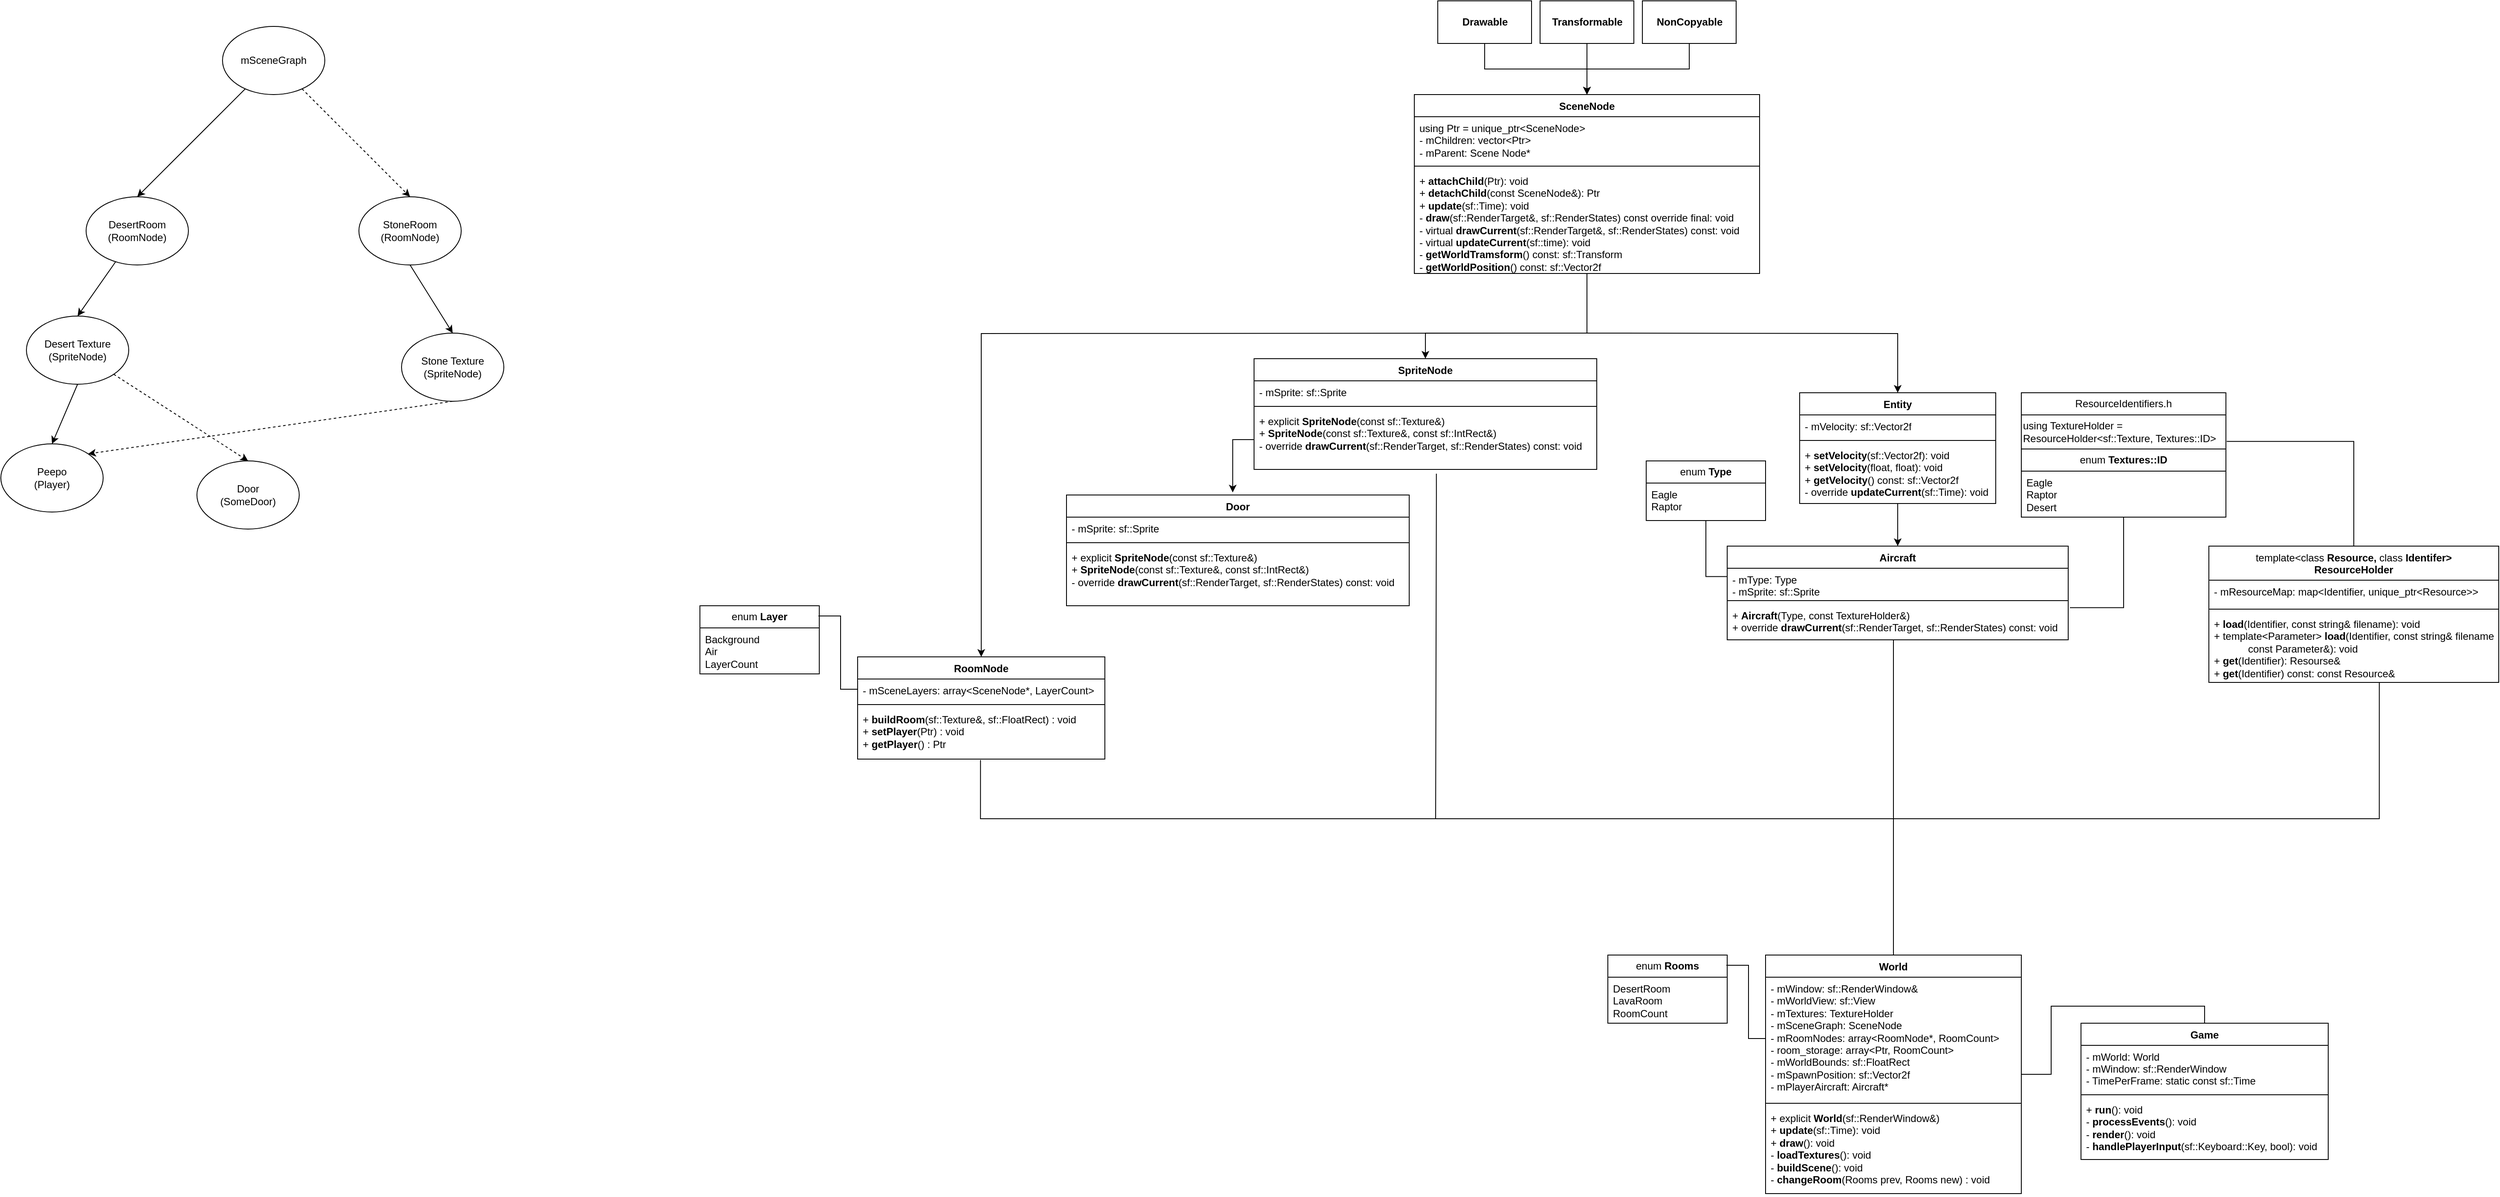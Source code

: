 <mxfile version="21.5.0" type="device">
  <diagram id="C5RBs43oDa-KdzZeNtuy" name="Page-1">
    <mxGraphModel dx="6893" dy="1978" grid="1" gridSize="10" guides="1" tooltips="1" connect="1" arrows="1" fold="1" page="1" pageScale="1" pageWidth="827" pageHeight="1169" math="0" shadow="0">
      <root>
        <mxCell id="WIyWlLk6GJQsqaUBKTNV-0" />
        <mxCell id="WIyWlLk6GJQsqaUBKTNV-1" parent="WIyWlLk6GJQsqaUBKTNV-0" />
        <mxCell id="WNt9tTBzEYhnYvB0Ojxt-0" value="Game" style="swimlane;fontStyle=1;align=center;verticalAlign=top;childLayout=stackLayout;horizontal=1;startSize=26;horizontalStack=0;resizeParent=1;resizeLast=0;collapsible=1;marginBottom=0;rounded=0;shadow=0;strokeWidth=1;" parent="WIyWlLk6GJQsqaUBKTNV-1" vertex="1">
          <mxGeometry x="-740" y="1210" width="290" height="160" as="geometry">
            <mxRectangle x="230" y="140" width="160" height="26" as="alternateBounds" />
          </mxGeometry>
        </mxCell>
        <mxCell id="WNt9tTBzEYhnYvB0Ojxt-1" value="- mWorld: World&#xa;- mWindow: sf::RenderWindow&#xa;- TimePerFrame: static const sf::Time" style="text;align=left;verticalAlign=top;spacingLeft=4;spacingRight=4;overflow=hidden;rotatable=0;points=[[0,0.5],[1,0.5]];portConstraint=eastwest;" parent="WNt9tTBzEYhnYvB0Ojxt-0" vertex="1">
          <mxGeometry y="26" width="290" height="54" as="geometry" />
        </mxCell>
        <mxCell id="WNt9tTBzEYhnYvB0Ojxt-2" value="" style="line;html=1;strokeWidth=1;align=left;verticalAlign=middle;spacingTop=-1;spacingLeft=3;spacingRight=3;rotatable=0;labelPosition=right;points=[];portConstraint=eastwest;" parent="WNt9tTBzEYhnYvB0Ojxt-0" vertex="1">
          <mxGeometry y="80" width="290" height="8" as="geometry" />
        </mxCell>
        <mxCell id="WNt9tTBzEYhnYvB0Ojxt-3" value="+ &lt;b&gt;run&lt;/b&gt;(): void&lt;br&gt;- &lt;b&gt;processEvents&lt;/b&gt;(): void&lt;br&gt;- &lt;b&gt;render&lt;/b&gt;(): void&lt;br&gt;- &lt;b&gt;handlePlayerInput&lt;/b&gt;(sf::Keyboard::Key, bool): void" style="text;align=left;verticalAlign=top;spacingLeft=4;spacingRight=4;overflow=hidden;rotatable=0;points=[[0,0.5],[1,0.5]];portConstraint=eastwest;fontStyle=0;whiteSpace=wrap;html=1;" parent="WNt9tTBzEYhnYvB0Ojxt-0" vertex="1">
          <mxGeometry y="88" width="290" height="72" as="geometry" />
        </mxCell>
        <mxCell id="WNt9tTBzEYhnYvB0Ojxt-4" style="edgeStyle=orthogonalEdgeStyle;rounded=0;orthogonalLoop=1;jettySize=auto;html=1;entryX=0.5;entryY=0;entryDx=0;entryDy=0;endArrow=none;endFill=0;" parent="WIyWlLk6GJQsqaUBKTNV-1" source="WNt9tTBzEYhnYvB0Ojxt-5" target="WNt9tTBzEYhnYvB0Ojxt-0" edge="1">
          <mxGeometry relative="1" as="geometry" />
        </mxCell>
        <mxCell id="WNt9tTBzEYhnYvB0Ojxt-5" value="World" style="swimlane;fontStyle=1;align=center;verticalAlign=top;childLayout=stackLayout;horizontal=1;startSize=26;horizontalStack=0;resizeParent=1;resizeParentMax=0;resizeLast=0;collapsible=1;marginBottom=0;whiteSpace=wrap;html=1;" parent="WIyWlLk6GJQsqaUBKTNV-1" vertex="1">
          <mxGeometry x="-1110" y="1130" width="300" height="280" as="geometry" />
        </mxCell>
        <mxCell id="WNt9tTBzEYhnYvB0Ojxt-6" value="- mWindow: sf::RenderWindow&amp;amp;&lt;br&gt;- mWorldView: sf::View&lt;br&gt;- mTextures: TextureHolder&lt;br&gt;- mSceneGraph: SceneNode&lt;br&gt;- mRoomNodes: array&amp;lt;RoomNode*, RoomCount&amp;gt;&lt;br&gt;- room_storage: array&amp;lt;Ptr, RoomCount&amp;gt;&lt;br&gt;- mWorldBounds: sf::FloatRect&lt;br&gt;- mSpawnPosition: sf::Vector2f&lt;br&gt;- mPlayerAircraft: Aircraft*" style="text;strokeColor=none;fillColor=none;align=left;verticalAlign=top;spacingLeft=4;spacingRight=4;overflow=hidden;rotatable=0;points=[[0,0.5],[1,0.5]];portConstraint=eastwest;whiteSpace=wrap;html=1;" parent="WNt9tTBzEYhnYvB0Ojxt-5" vertex="1">
          <mxGeometry y="26" width="300" height="144" as="geometry" />
        </mxCell>
        <mxCell id="WNt9tTBzEYhnYvB0Ojxt-7" value="" style="line;strokeWidth=1;fillColor=none;align=left;verticalAlign=middle;spacingTop=-1;spacingLeft=3;spacingRight=3;rotatable=0;labelPosition=right;points=[];portConstraint=eastwest;strokeColor=inherit;" parent="WNt9tTBzEYhnYvB0Ojxt-5" vertex="1">
          <mxGeometry y="170" width="300" height="8" as="geometry" />
        </mxCell>
        <mxCell id="WNt9tTBzEYhnYvB0Ojxt-8" value="+ explicit&lt;b&gt; World&lt;/b&gt;(sf::RenderWindow&amp;amp;)&lt;br&gt;+ &lt;b&gt;update&lt;/b&gt;(sf::Time): void&lt;br&gt;+ &lt;b&gt;draw&lt;/b&gt;(): void&lt;br&gt;- &lt;b&gt;loadTextures&lt;/b&gt;(): void&lt;br&gt;- &lt;b&gt;buildScene&lt;/b&gt;(): void&lt;br&gt;-&amp;nbsp;&lt;b&gt;changeRoom&lt;/b&gt;(Rooms prev, Rooms new) : void" style="text;strokeColor=none;fillColor=none;align=left;verticalAlign=top;spacingLeft=4;spacingRight=4;overflow=hidden;rotatable=0;points=[[0,0.5],[1,0.5]];portConstraint=eastwest;whiteSpace=wrap;html=1;" parent="WNt9tTBzEYhnYvB0Ojxt-5" vertex="1">
          <mxGeometry y="178" width="300" height="102" as="geometry" />
        </mxCell>
        <mxCell id="WNt9tTBzEYhnYvB0Ojxt-9" style="edgeStyle=orthogonalEdgeStyle;rounded=0;orthogonalLoop=1;jettySize=auto;html=1;" parent="WIyWlLk6GJQsqaUBKTNV-1" source="WNt9tTBzEYhnYvB0Ojxt-11" target="WNt9tTBzEYhnYvB0Ojxt-46" edge="1">
          <mxGeometry relative="1" as="geometry">
            <Array as="points">
              <mxPoint x="-1319" y="400" />
              <mxPoint x="-1509" y="400" />
            </Array>
          </mxGeometry>
        </mxCell>
        <mxCell id="WNt9tTBzEYhnYvB0Ojxt-10" style="edgeStyle=orthogonalEdgeStyle;rounded=0;orthogonalLoop=1;jettySize=auto;html=1;entryX=0.5;entryY=0;entryDx=0;entryDy=0;" parent="WIyWlLk6GJQsqaUBKTNV-1" target="WNt9tTBzEYhnYvB0Ojxt-22" edge="1">
          <mxGeometry relative="1" as="geometry">
            <mxPoint x="-1319" y="400" as="sourcePoint" />
          </mxGeometry>
        </mxCell>
        <mxCell id="WNt9tTBzEYhnYvB0Ojxt-11" value="SceneNode" style="swimlane;fontStyle=1;align=center;verticalAlign=top;childLayout=stackLayout;horizontal=1;startSize=26;horizontalStack=0;resizeParent=1;resizeParentMax=0;resizeLast=0;collapsible=1;marginBottom=0;whiteSpace=wrap;html=1;" parent="WIyWlLk6GJQsqaUBKTNV-1" vertex="1">
          <mxGeometry x="-1522" y="120" width="405" height="210" as="geometry" />
        </mxCell>
        <mxCell id="WNt9tTBzEYhnYvB0Ojxt-12" value="using Ptr = unique_ptr&amp;lt;SceneNode&amp;gt;&lt;br&gt;- mChildren: vector&amp;lt;Ptr&amp;gt;&lt;br&gt;- mParent: Scene Node*" style="text;strokeColor=none;fillColor=none;align=left;verticalAlign=top;spacingLeft=4;spacingRight=4;overflow=hidden;rotatable=0;points=[[0,0.5],[1,0.5]];portConstraint=eastwest;whiteSpace=wrap;html=1;" parent="WNt9tTBzEYhnYvB0Ojxt-11" vertex="1">
          <mxGeometry y="26" width="405" height="54" as="geometry" />
        </mxCell>
        <mxCell id="WNt9tTBzEYhnYvB0Ojxt-13" value="" style="line;strokeWidth=1;fillColor=none;align=left;verticalAlign=middle;spacingTop=-1;spacingLeft=3;spacingRight=3;rotatable=0;labelPosition=right;points=[];portConstraint=eastwest;strokeColor=inherit;" parent="WNt9tTBzEYhnYvB0Ojxt-11" vertex="1">
          <mxGeometry y="80" width="405" height="8" as="geometry" />
        </mxCell>
        <mxCell id="WNt9tTBzEYhnYvB0Ojxt-14" value="+ &lt;b&gt;attachChild&lt;/b&gt;(Ptr): void&lt;br&gt;+ &lt;b&gt;detachChild&lt;/b&gt;(const SceneNode&amp;amp;): Ptr&lt;br&gt;+ &lt;b&gt;update&lt;/b&gt;(sf::Time): void&lt;br&gt;- &lt;b&gt;draw&lt;/b&gt;(sf::RenderTarget&amp;amp;, sf::RenderStates) const override final: void&lt;br&gt;- virtual &lt;b&gt;drawCurrent&lt;/b&gt;(sf::RenderTarget&amp;amp;, sf::RenderStates) const: void&lt;br&gt;- virtual &lt;b&gt;updateCurrent&lt;/b&gt;(sf::time): void&lt;br&gt;- &lt;b&gt;getWorldTramsform&lt;/b&gt;() const: sf::Transform&lt;br&gt;- &lt;b&gt;getWorldPosition&lt;/b&gt;() const: sf::Vector2f" style="text;strokeColor=none;fillColor=none;align=left;verticalAlign=top;spacingLeft=4;spacingRight=4;overflow=hidden;rotatable=0;points=[[0,0.5],[1,0.5]];portConstraint=eastwest;whiteSpace=wrap;html=1;" parent="WNt9tTBzEYhnYvB0Ojxt-11" vertex="1">
          <mxGeometry y="88" width="405" height="122" as="geometry" />
        </mxCell>
        <mxCell id="WNt9tTBzEYhnYvB0Ojxt-15" style="edgeStyle=orthogonalEdgeStyle;rounded=0;orthogonalLoop=1;jettySize=auto;html=1;entryX=0.5;entryY=0;entryDx=0;entryDy=0;" parent="WIyWlLk6GJQsqaUBKTNV-1" source="WNt9tTBzEYhnYvB0Ojxt-16" target="WNt9tTBzEYhnYvB0Ojxt-11" edge="1">
          <mxGeometry relative="1" as="geometry" />
        </mxCell>
        <mxCell id="WNt9tTBzEYhnYvB0Ojxt-16" value="&lt;b&gt;Drawable&lt;/b&gt;" style="html=1;whiteSpace=wrap;" parent="WIyWlLk6GJQsqaUBKTNV-1" vertex="1">
          <mxGeometry x="-1494.5" y="10" width="110" height="50" as="geometry" />
        </mxCell>
        <mxCell id="WNt9tTBzEYhnYvB0Ojxt-17" style="edgeStyle=orthogonalEdgeStyle;rounded=0;orthogonalLoop=1;jettySize=auto;html=1;" parent="WIyWlLk6GJQsqaUBKTNV-1" source="WNt9tTBzEYhnYvB0Ojxt-18" target="WNt9tTBzEYhnYvB0Ojxt-11" edge="1">
          <mxGeometry relative="1" as="geometry" />
        </mxCell>
        <mxCell id="WNt9tTBzEYhnYvB0Ojxt-18" value="&lt;b&gt;NonCopyable&lt;/b&gt;" style="html=1;whiteSpace=wrap;" parent="WIyWlLk6GJQsqaUBKTNV-1" vertex="1">
          <mxGeometry x="-1254.5" y="10" width="110" height="50" as="geometry" />
        </mxCell>
        <mxCell id="WNt9tTBzEYhnYvB0Ojxt-19" style="edgeStyle=orthogonalEdgeStyle;rounded=0;orthogonalLoop=1;jettySize=auto;html=1;entryX=0.5;entryY=0;entryDx=0;entryDy=0;" parent="WIyWlLk6GJQsqaUBKTNV-1" source="WNt9tTBzEYhnYvB0Ojxt-20" target="WNt9tTBzEYhnYvB0Ojxt-11" edge="1">
          <mxGeometry relative="1" as="geometry">
            <mxPoint x="-1304.5" y="120" as="targetPoint" />
            <Array as="points" />
          </mxGeometry>
        </mxCell>
        <mxCell id="WNt9tTBzEYhnYvB0Ojxt-20" value="&lt;b&gt;Transformable&lt;/b&gt;" style="html=1;whiteSpace=wrap;" parent="WIyWlLk6GJQsqaUBKTNV-1" vertex="1">
          <mxGeometry x="-1374.5" y="10" width="110" height="50" as="geometry" />
        </mxCell>
        <mxCell id="WNt9tTBzEYhnYvB0Ojxt-21" style="edgeStyle=orthogonalEdgeStyle;rounded=0;orthogonalLoop=1;jettySize=auto;html=1;entryX=0.5;entryY=0;entryDx=0;entryDy=0;" parent="WIyWlLk6GJQsqaUBKTNV-1" source="WNt9tTBzEYhnYvB0Ojxt-22" target="WNt9tTBzEYhnYvB0Ojxt-27" edge="1">
          <mxGeometry relative="1" as="geometry" />
        </mxCell>
        <mxCell id="WNt9tTBzEYhnYvB0Ojxt-22" value="Entity" style="swimlane;fontStyle=1;align=center;verticalAlign=top;childLayout=stackLayout;horizontal=1;startSize=26;horizontalStack=0;resizeParent=1;resizeParentMax=0;resizeLast=0;collapsible=1;marginBottom=0;whiteSpace=wrap;html=1;" parent="WIyWlLk6GJQsqaUBKTNV-1" vertex="1">
          <mxGeometry x="-1070" y="470" width="230" height="130" as="geometry" />
        </mxCell>
        <mxCell id="WNt9tTBzEYhnYvB0Ojxt-23" value="- mVelocity: sf::Vector2f" style="text;strokeColor=none;fillColor=none;align=left;verticalAlign=top;spacingLeft=4;spacingRight=4;overflow=hidden;rotatable=0;points=[[0,0.5],[1,0.5]];portConstraint=eastwest;whiteSpace=wrap;html=1;" parent="WNt9tTBzEYhnYvB0Ojxt-22" vertex="1">
          <mxGeometry y="26" width="230" height="26" as="geometry" />
        </mxCell>
        <mxCell id="WNt9tTBzEYhnYvB0Ojxt-24" value="" style="line;strokeWidth=1;fillColor=none;align=left;verticalAlign=middle;spacingTop=-1;spacingLeft=3;spacingRight=3;rotatable=0;labelPosition=right;points=[];portConstraint=eastwest;strokeColor=inherit;" parent="WNt9tTBzEYhnYvB0Ojxt-22" vertex="1">
          <mxGeometry y="52" width="230" height="8" as="geometry" />
        </mxCell>
        <mxCell id="WNt9tTBzEYhnYvB0Ojxt-25" value="+ &lt;b&gt;setVelocity&lt;/b&gt;(sf::Vector2f): void&lt;br&gt;+ &lt;b&gt;setVelocity&lt;/b&gt;(float, float): void&lt;br&gt;+ &lt;b&gt;getVelocity&lt;/b&gt;() const: sf::Vector2f&lt;br&gt;- override &lt;b&gt;updateCurrent&lt;/b&gt;(sf::Time): void" style="text;strokeColor=none;fillColor=none;align=left;verticalAlign=top;spacingLeft=4;spacingRight=4;overflow=hidden;rotatable=0;points=[[0,0.5],[1,0.5]];portConstraint=eastwest;whiteSpace=wrap;html=1;" parent="WNt9tTBzEYhnYvB0Ojxt-22" vertex="1">
          <mxGeometry y="60" width="230" height="70" as="geometry" />
        </mxCell>
        <mxCell id="WNt9tTBzEYhnYvB0Ojxt-26" style="edgeStyle=orthogonalEdgeStyle;rounded=0;orthogonalLoop=1;jettySize=auto;html=1;entryX=0.5;entryY=0;entryDx=0;entryDy=0;endArrow=none;endFill=0;" parent="WIyWlLk6GJQsqaUBKTNV-1" source="WNt9tTBzEYhnYvB0Ojxt-27" target="WNt9tTBzEYhnYvB0Ojxt-5" edge="1">
          <mxGeometry relative="1" as="geometry">
            <Array as="points">
              <mxPoint x="-960" y="790" />
              <mxPoint x="-960" y="790" />
            </Array>
          </mxGeometry>
        </mxCell>
        <mxCell id="WNt9tTBzEYhnYvB0Ojxt-27" value="Aircraft" style="swimlane;fontStyle=1;align=center;verticalAlign=top;childLayout=stackLayout;horizontal=1;startSize=26;horizontalStack=0;resizeParent=1;resizeParentMax=0;resizeLast=0;collapsible=1;marginBottom=0;whiteSpace=wrap;html=1;" parent="WIyWlLk6GJQsqaUBKTNV-1" vertex="1">
          <mxGeometry x="-1155" y="650" width="400" height="110" as="geometry" />
        </mxCell>
        <mxCell id="WNt9tTBzEYhnYvB0Ojxt-28" value="- mType: Type&lt;br&gt;- mSprite: sf::Sprite" style="text;strokeColor=none;fillColor=none;align=left;verticalAlign=top;spacingLeft=4;spacingRight=4;overflow=hidden;rotatable=0;points=[[0,0.5],[1,0.5]];portConstraint=eastwest;whiteSpace=wrap;html=1;" parent="WNt9tTBzEYhnYvB0Ojxt-27" vertex="1">
          <mxGeometry y="26" width="400" height="34" as="geometry" />
        </mxCell>
        <mxCell id="WNt9tTBzEYhnYvB0Ojxt-29" value="" style="line;strokeWidth=1;fillColor=none;align=left;verticalAlign=middle;spacingTop=-1;spacingLeft=3;spacingRight=3;rotatable=0;labelPosition=right;points=[];portConstraint=eastwest;strokeColor=inherit;" parent="WNt9tTBzEYhnYvB0Ojxt-27" vertex="1">
          <mxGeometry y="60" width="400" height="8" as="geometry" />
        </mxCell>
        <mxCell id="WNt9tTBzEYhnYvB0Ojxt-30" value="+ &lt;b&gt;Aircraft&lt;/b&gt;(Type, const TextureHolder&amp;amp;)&lt;br&gt;+ override &lt;b&gt;drawCurrent&lt;/b&gt;(sf::RenderTarget, sf::RenderStates) const: void" style="text;strokeColor=none;fillColor=none;align=left;verticalAlign=top;spacingLeft=4;spacingRight=4;overflow=hidden;rotatable=0;points=[[0,0.5],[1,0.5]];portConstraint=eastwest;whiteSpace=wrap;html=1;" parent="WNt9tTBzEYhnYvB0Ojxt-27" vertex="1">
          <mxGeometry y="68" width="400" height="42" as="geometry" />
        </mxCell>
        <mxCell id="WNt9tTBzEYhnYvB0Ojxt-31" style="edgeStyle=orthogonalEdgeStyle;rounded=0;orthogonalLoop=1;jettySize=auto;html=1;endArrow=none;endFill=0;entryX=-0.001;entryY=0.286;entryDx=0;entryDy=0;entryPerimeter=0;" parent="WIyWlLk6GJQsqaUBKTNV-1" source="WNt9tTBzEYhnYvB0Ojxt-32" target="WNt9tTBzEYhnYvB0Ojxt-28" edge="1">
          <mxGeometry relative="1" as="geometry">
            <mxPoint x="-921" y="454" as="targetPoint" />
          </mxGeometry>
        </mxCell>
        <mxCell id="WNt9tTBzEYhnYvB0Ojxt-32" value="enum &lt;b&gt;Type&lt;/b&gt;" style="swimlane;fontStyle=0;childLayout=stackLayout;horizontal=1;startSize=26;fillColor=none;horizontalStack=0;resizeParent=1;resizeParentMax=0;resizeLast=0;collapsible=1;marginBottom=0;whiteSpace=wrap;html=1;" parent="WIyWlLk6GJQsqaUBKTNV-1" vertex="1">
          <mxGeometry x="-1250" y="550" width="140" height="70" as="geometry" />
        </mxCell>
        <mxCell id="WNt9tTBzEYhnYvB0Ojxt-33" value="Eagle&lt;br&gt;Raptor" style="text;strokeColor=none;fillColor=none;align=left;verticalAlign=top;spacingLeft=4;spacingRight=4;overflow=hidden;rotatable=0;points=[[0,0.5],[1,0.5]];portConstraint=eastwest;whiteSpace=wrap;html=1;" parent="WNt9tTBzEYhnYvB0Ojxt-32" vertex="1">
          <mxGeometry y="26" width="140" height="44" as="geometry" />
        </mxCell>
        <mxCell id="WNt9tTBzEYhnYvB0Ojxt-34" style="edgeStyle=orthogonalEdgeStyle;rounded=0;orthogonalLoop=1;jettySize=auto;html=1;entryX=1.004;entryY=0.778;entryDx=0;entryDy=0;entryPerimeter=0;endArrow=none;endFill=0;exitX=0.5;exitY=0;exitDx=0;exitDy=0;" parent="WIyWlLk6GJQsqaUBKTNV-1" source="WNt9tTBzEYhnYvB0Ojxt-36" target="WNt9tTBzEYhnYvB0Ojxt-42" edge="1">
          <mxGeometry relative="1" as="geometry" />
        </mxCell>
        <mxCell id="WNt9tTBzEYhnYvB0Ojxt-35" style="edgeStyle=orthogonalEdgeStyle;rounded=0;orthogonalLoop=1;jettySize=auto;html=1;entryX=0.5;entryY=0;entryDx=0;entryDy=0;endArrow=none;endFill=0;exitX=0.588;exitY=1;exitDx=0;exitDy=0;exitPerimeter=0;" parent="WIyWlLk6GJQsqaUBKTNV-1" source="WNt9tTBzEYhnYvB0Ojxt-39" target="WNt9tTBzEYhnYvB0Ojxt-5" edge="1">
          <mxGeometry relative="1" as="geometry" />
        </mxCell>
        <mxCell id="WNt9tTBzEYhnYvB0Ojxt-36" value="&lt;span style=&quot;font-weight: normal;&quot;&gt;template&amp;lt;class&lt;/span&gt; Resource, &lt;span style=&quot;font-weight: normal;&quot;&gt;class&lt;/span&gt; Identifer&amp;gt;&lt;br&gt;ResourceHolder" style="swimlane;fontStyle=1;align=center;verticalAlign=top;childLayout=stackLayout;horizontal=1;startSize=40;horizontalStack=0;resizeParent=1;resizeParentMax=0;resizeLast=0;collapsible=1;marginBottom=0;whiteSpace=wrap;html=1;" parent="WIyWlLk6GJQsqaUBKTNV-1" vertex="1">
          <mxGeometry x="-590" y="650" width="340" height="160" as="geometry">
            <mxRectangle x="1010" y="20" width="280" height="40" as="alternateBounds" />
          </mxGeometry>
        </mxCell>
        <mxCell id="WNt9tTBzEYhnYvB0Ojxt-37" value="- mResourceMap: map&amp;lt;Identifier, unique_ptr&amp;lt;Resource&amp;gt;&amp;gt;" style="text;strokeColor=none;fillColor=none;align=left;verticalAlign=top;spacingLeft=4;spacingRight=4;overflow=hidden;rotatable=0;points=[[0,0.5],[1,0.5]];portConstraint=eastwest;whiteSpace=wrap;html=1;" parent="WNt9tTBzEYhnYvB0Ojxt-36" vertex="1">
          <mxGeometry y="40" width="340" height="30" as="geometry" />
        </mxCell>
        <mxCell id="WNt9tTBzEYhnYvB0Ojxt-38" value="" style="line;strokeWidth=1;fillColor=none;align=left;verticalAlign=middle;spacingTop=-1;spacingLeft=3;spacingRight=3;rotatable=0;labelPosition=right;points=[];portConstraint=eastwest;strokeColor=inherit;" parent="WNt9tTBzEYhnYvB0Ojxt-36" vertex="1">
          <mxGeometry y="70" width="340" height="8" as="geometry" />
        </mxCell>
        <mxCell id="WNt9tTBzEYhnYvB0Ojxt-39" value="+ &lt;b&gt;load&lt;/b&gt;(Identifier, const string&amp;amp; filename): void&lt;br&gt;+ template&amp;lt;&lt;span style=&quot;border-color: var(--border-color);&quot;&gt;Parameter&lt;/span&gt;&amp;gt;&amp;nbsp;&lt;b&gt;load&lt;/b&gt;(Identifier, const string&amp;amp; filename&lt;br&gt;&lt;span style=&quot;white-space: pre;&quot;&gt; &lt;/span&gt;&lt;span style=&quot;white-space: pre;&quot;&gt; &lt;/span&gt;&lt;span style=&quot;white-space: pre;&quot;&gt; &lt;/span&gt;&lt;span style=&quot;white-space: pre;&quot;&gt; &lt;/span&gt;&lt;span style=&quot;white-space: pre;&quot;&gt; &lt;/span&gt;&amp;nbsp; &amp;nbsp; &amp;nbsp; &amp;nbsp;const Parameter&amp;amp;): void&lt;br&gt;+ &lt;b&gt;get&lt;/b&gt;(Identifier): Resourse&amp;amp;&lt;br&gt;+ &lt;b&gt;get&lt;/b&gt;(Identifier) const: const Resource&amp;amp;" style="text;strokeColor=none;fillColor=none;align=left;verticalAlign=top;spacingLeft=4;spacingRight=4;overflow=hidden;rotatable=0;points=[[0,0.5],[1,0.5]];portConstraint=eastwest;whiteSpace=wrap;html=1;" parent="WNt9tTBzEYhnYvB0Ojxt-36" vertex="1">
          <mxGeometry y="78" width="340" height="82" as="geometry" />
        </mxCell>
        <mxCell id="WNt9tTBzEYhnYvB0Ojxt-40" style="edgeStyle=orthogonalEdgeStyle;rounded=0;orthogonalLoop=1;jettySize=auto;html=1;entryX=1.005;entryY=0.102;entryDx=0;entryDy=0;entryPerimeter=0;endArrow=none;endFill=0;" parent="WIyWlLk6GJQsqaUBKTNV-1" source="WNt9tTBzEYhnYvB0Ojxt-41" target="WNt9tTBzEYhnYvB0Ojxt-30" edge="1">
          <mxGeometry relative="1" as="geometry" />
        </mxCell>
        <mxCell id="WNt9tTBzEYhnYvB0Ojxt-41" value="ResourceIdentifiers.h" style="swimlane;fontStyle=0;childLayout=stackLayout;horizontal=1;startSize=26;fillColor=none;horizontalStack=0;resizeParent=1;resizeParentMax=0;resizeLast=0;collapsible=1;marginBottom=0;whiteSpace=wrap;html=1;" parent="WIyWlLk6GJQsqaUBKTNV-1" vertex="1">
          <mxGeometry x="-810" y="470" width="240" height="146" as="geometry" />
        </mxCell>
        <mxCell id="WNt9tTBzEYhnYvB0Ojxt-42" value="&lt;div style=&quot;&quot;&gt;&lt;span style=&quot;background-color: initial;&quot;&gt;using TextureHolder =&lt;/span&gt;&lt;/div&gt;ResourceHolder&amp;lt;sf::Texture, Textures::ID&amp;gt;" style="text;html=1;align=left;verticalAlign=middle;resizable=0;points=[];autosize=1;strokeColor=none;fillColor=none;" parent="WNt9tTBzEYhnYvB0Ojxt-41" vertex="1">
          <mxGeometry y="26" width="240" height="40" as="geometry" />
        </mxCell>
        <mxCell id="WNt9tTBzEYhnYvB0Ojxt-43" value="enum &lt;b&gt;Textures::ID&lt;/b&gt;" style="swimlane;fontStyle=0;childLayout=stackLayout;horizontal=1;startSize=26;fillColor=none;horizontalStack=0;resizeParent=1;resizeParentMax=0;resizeLast=0;collapsible=1;marginBottom=0;whiteSpace=wrap;html=1;" parent="WNt9tTBzEYhnYvB0Ojxt-41" vertex="1">
          <mxGeometry y="66" width="240" height="80" as="geometry" />
        </mxCell>
        <mxCell id="WNt9tTBzEYhnYvB0Ojxt-44" value="Eagle&lt;br&gt;Raptor&lt;br&gt;Desert" style="text;strokeColor=none;fillColor=none;align=left;verticalAlign=top;spacingLeft=4;spacingRight=4;overflow=hidden;rotatable=0;points=[[0,0.5],[1,0.5]];portConstraint=eastwest;whiteSpace=wrap;html=1;" parent="WNt9tTBzEYhnYvB0Ojxt-43" vertex="1">
          <mxGeometry y="26" width="240" height="54" as="geometry" />
        </mxCell>
        <mxCell id="WNt9tTBzEYhnYvB0Ojxt-45" style="edgeStyle=orthogonalEdgeStyle;rounded=0;orthogonalLoop=1;jettySize=auto;html=1;endArrow=none;endFill=0;exitX=0.532;exitY=1.071;exitDx=0;exitDy=0;exitPerimeter=0;" parent="WIyWlLk6GJQsqaUBKTNV-1" source="WNt9tTBzEYhnYvB0Ojxt-49" edge="1">
          <mxGeometry relative="1" as="geometry">
            <mxPoint x="-960" y="870" as="targetPoint" />
            <Array as="points">
              <mxPoint x="-1496" y="590" />
              <mxPoint x="-1497" y="970" />
              <mxPoint x="-960" y="970" />
            </Array>
            <mxPoint x="-1450" y="590" as="sourcePoint" />
          </mxGeometry>
        </mxCell>
        <mxCell id="WNt9tTBzEYhnYvB0Ojxt-46" value="SpriteNode" style="swimlane;fontStyle=1;align=center;verticalAlign=top;childLayout=stackLayout;horizontal=1;startSize=26;horizontalStack=0;resizeParent=1;resizeParentMax=0;resizeLast=0;collapsible=1;marginBottom=0;whiteSpace=wrap;html=1;" parent="WIyWlLk6GJQsqaUBKTNV-1" vertex="1">
          <mxGeometry x="-1710" y="430" width="402" height="130" as="geometry" />
        </mxCell>
        <mxCell id="WNt9tTBzEYhnYvB0Ojxt-47" value="- mSprite: sf::Sprite" style="text;strokeColor=none;fillColor=none;align=left;verticalAlign=top;spacingLeft=4;spacingRight=4;overflow=hidden;rotatable=0;points=[[0,0.5],[1,0.5]];portConstraint=eastwest;whiteSpace=wrap;html=1;" parent="WNt9tTBzEYhnYvB0Ojxt-46" vertex="1">
          <mxGeometry y="26" width="402" height="26" as="geometry" />
        </mxCell>
        <mxCell id="WNt9tTBzEYhnYvB0Ojxt-48" value="" style="line;strokeWidth=1;fillColor=none;align=left;verticalAlign=middle;spacingTop=-1;spacingLeft=3;spacingRight=3;rotatable=0;labelPosition=right;points=[];portConstraint=eastwest;strokeColor=inherit;" parent="WNt9tTBzEYhnYvB0Ojxt-46" vertex="1">
          <mxGeometry y="52" width="402" height="8" as="geometry" />
        </mxCell>
        <mxCell id="WNt9tTBzEYhnYvB0Ojxt-49" value="+ explicit&lt;b&gt; SpriteNode&lt;/b&gt;(const sf::Texture&amp;amp;)&lt;br&gt;+ &lt;b&gt;SpriteNode&lt;/b&gt;(const sf::Texture&amp;amp;, const sf::IntRect&amp;amp;)&lt;br&gt;- override &lt;b&gt;drawCurrent&lt;/b&gt;(sf::RenderTarget, sf::RenderStates) const: void" style="text;strokeColor=none;fillColor=none;align=left;verticalAlign=top;spacingLeft=4;spacingRight=4;overflow=hidden;rotatable=0;points=[[0,0.5],[1,0.5]];portConstraint=eastwest;whiteSpace=wrap;html=1;" parent="WNt9tTBzEYhnYvB0Ojxt-46" vertex="1">
          <mxGeometry y="60" width="402" height="70" as="geometry" />
        </mxCell>
        <mxCell id="WNt9tTBzEYhnYvB0Ojxt-50" style="edgeStyle=orthogonalEdgeStyle;rounded=0;orthogonalLoop=1;jettySize=auto;html=1;entryX=0;entryY=0.5;entryDx=0;entryDy=0;endArrow=none;endFill=0;exitX=0.993;exitY=0.15;exitDx=0;exitDy=0;exitPerimeter=0;" parent="WIyWlLk6GJQsqaUBKTNV-1" source="WNt9tTBzEYhnYvB0Ojxt-51" target="WNt9tTBzEYhnYvB0Ojxt-6" edge="1">
          <mxGeometry relative="1" as="geometry">
            <mxPoint x="-1150" y="1170" as="sourcePoint" />
            <Array as="points">
              <mxPoint x="-1130" y="1142" />
              <mxPoint x="-1130" y="1228" />
            </Array>
          </mxGeometry>
        </mxCell>
        <mxCell id="WNt9tTBzEYhnYvB0Ojxt-51" value="enum &lt;b&gt;Rooms&lt;/b&gt;" style="swimlane;fontStyle=0;childLayout=stackLayout;horizontal=1;startSize=26;fillColor=none;horizontalStack=0;resizeParent=1;resizeParentMax=0;resizeLast=0;collapsible=1;marginBottom=0;whiteSpace=wrap;html=1;" parent="WIyWlLk6GJQsqaUBKTNV-1" vertex="1">
          <mxGeometry x="-1295" y="1130" width="140" height="80" as="geometry" />
        </mxCell>
        <mxCell id="WNt9tTBzEYhnYvB0Ojxt-52" value="DesertRoom&lt;br&gt;LavaRoom&lt;br&gt;RoomCount" style="text;strokeColor=none;fillColor=none;align=left;verticalAlign=top;spacingLeft=4;spacingRight=4;overflow=hidden;rotatable=0;points=[[0,0.5],[1,0.5]];portConstraint=eastwest;whiteSpace=wrap;html=1;" parent="WNt9tTBzEYhnYvB0Ojxt-51" vertex="1">
          <mxGeometry y="26" width="140" height="54" as="geometry" />
        </mxCell>
        <mxCell id="WNt9tTBzEYhnYvB0Ojxt-53" value="RoomNode" style="swimlane;fontStyle=1;align=center;verticalAlign=top;childLayout=stackLayout;horizontal=1;startSize=26;horizontalStack=0;resizeParent=1;resizeParentMax=0;resizeLast=0;collapsible=1;marginBottom=0;whiteSpace=wrap;html=1;" parent="WIyWlLk6GJQsqaUBKTNV-1" vertex="1">
          <mxGeometry x="-2175" y="780" width="290" height="120" as="geometry" />
        </mxCell>
        <mxCell id="WNt9tTBzEYhnYvB0Ojxt-54" value="- mSceneLayers: array&amp;lt;SceneNode*, LayerCount&amp;gt;" style="text;strokeColor=none;fillColor=none;align=left;verticalAlign=top;spacingLeft=4;spacingRight=4;overflow=hidden;rotatable=0;points=[[0,0.5],[1,0.5]];portConstraint=eastwest;whiteSpace=wrap;html=1;" parent="WNt9tTBzEYhnYvB0Ojxt-53" vertex="1">
          <mxGeometry y="26" width="290" height="26" as="geometry" />
        </mxCell>
        <mxCell id="WNt9tTBzEYhnYvB0Ojxt-55" value="" style="line;strokeWidth=1;fillColor=none;align=left;verticalAlign=middle;spacingTop=-1;spacingLeft=3;spacingRight=3;rotatable=0;labelPosition=right;points=[];portConstraint=eastwest;strokeColor=inherit;" parent="WNt9tTBzEYhnYvB0Ojxt-53" vertex="1">
          <mxGeometry y="52" width="290" height="8" as="geometry" />
        </mxCell>
        <mxCell id="WNt9tTBzEYhnYvB0Ojxt-56" value="+ &lt;b&gt;buildRoom&lt;/b&gt;(sf::Texture&amp;amp;, sf::FloatRect) : void&lt;br&gt;+ &lt;b&gt;setPlayer&lt;/b&gt;(Ptr) : void&lt;br&gt;+ &lt;b&gt;getPlayer&lt;/b&gt;() : Ptr" style="text;strokeColor=none;fillColor=none;align=left;verticalAlign=top;spacingLeft=4;spacingRight=4;overflow=hidden;rotatable=0;points=[[0,0.5],[1,0.5]];portConstraint=eastwest;whiteSpace=wrap;html=1;" parent="WNt9tTBzEYhnYvB0Ojxt-53" vertex="1">
          <mxGeometry y="60" width="290" height="60" as="geometry" />
        </mxCell>
        <mxCell id="WNt9tTBzEYhnYvB0Ojxt-57" style="edgeStyle=orthogonalEdgeStyle;rounded=0;orthogonalLoop=1;jettySize=auto;html=1;entryX=0.5;entryY=0;entryDx=0;entryDy=0;" parent="WIyWlLk6GJQsqaUBKTNV-1" target="WNt9tTBzEYhnYvB0Ojxt-53" edge="1">
          <mxGeometry relative="1" as="geometry">
            <mxPoint x="-1319" y="400" as="sourcePoint" />
          </mxGeometry>
        </mxCell>
        <mxCell id="WNt9tTBzEYhnYvB0Ojxt-58" style="edgeStyle=orthogonalEdgeStyle;rounded=0;orthogonalLoop=1;jettySize=auto;html=1;entryX=0.5;entryY=0;entryDx=0;entryDy=0;endArrow=none;endFill=0;exitX=0.497;exitY=1.019;exitDx=0;exitDy=0;exitPerimeter=0;" parent="WIyWlLk6GJQsqaUBKTNV-1" source="WNt9tTBzEYhnYvB0Ojxt-56" target="WNt9tTBzEYhnYvB0Ojxt-5" edge="1">
          <mxGeometry relative="1" as="geometry">
            <Array as="points">
              <mxPoint x="-2031" y="970" />
              <mxPoint x="-960" y="970" />
            </Array>
            <mxPoint x="-1956" y="620" as="sourcePoint" />
          </mxGeometry>
        </mxCell>
        <mxCell id="dQN3qtKWZheF_oefbslF-3" style="rounded=0;orthogonalLoop=1;jettySize=auto;html=1;entryX=0.5;entryY=0;entryDx=0;entryDy=0;" parent="WIyWlLk6GJQsqaUBKTNV-1" source="dQN3qtKWZheF_oefbslF-0" target="dQN3qtKWZheF_oefbslF-1" edge="1">
          <mxGeometry relative="1" as="geometry" />
        </mxCell>
        <mxCell id="dQN3qtKWZheF_oefbslF-4" style="rounded=0;orthogonalLoop=1;jettySize=auto;html=1;entryX=0.5;entryY=0;entryDx=0;entryDy=0;dashed=1;" parent="WIyWlLk6GJQsqaUBKTNV-1" source="dQN3qtKWZheF_oefbslF-0" target="dQN3qtKWZheF_oefbslF-2" edge="1">
          <mxGeometry relative="1" as="geometry">
            <mxPoint x="-2770" y="230" as="targetPoint" />
          </mxGeometry>
        </mxCell>
        <mxCell id="dQN3qtKWZheF_oefbslF-0" value="mSceneGraph" style="ellipse;whiteSpace=wrap;html=1;" parent="WIyWlLk6GJQsqaUBKTNV-1" vertex="1">
          <mxGeometry x="-2920" y="40" width="120" height="80" as="geometry" />
        </mxCell>
        <mxCell id="dQN3qtKWZheF_oefbslF-6" style="rounded=0;orthogonalLoop=1;jettySize=auto;html=1;entryX=0.5;entryY=0;entryDx=0;entryDy=0;" parent="WIyWlLk6GJQsqaUBKTNV-1" source="dQN3qtKWZheF_oefbslF-1" target="dQN3qtKWZheF_oefbslF-5" edge="1">
          <mxGeometry relative="1" as="geometry" />
        </mxCell>
        <mxCell id="dQN3qtKWZheF_oefbslF-1" value="DesertRoom&lt;br&gt;(RoomNode)" style="ellipse;whiteSpace=wrap;html=1;" parent="WIyWlLk6GJQsqaUBKTNV-1" vertex="1">
          <mxGeometry x="-3080" y="240" width="120" height="80" as="geometry" />
        </mxCell>
        <mxCell id="dQN3qtKWZheF_oefbslF-2" value="StoneRoom&lt;br style=&quot;border-color: var(--border-color);&quot;&gt;(RoomNode)" style="ellipse;whiteSpace=wrap;html=1;" parent="WIyWlLk6GJQsqaUBKTNV-1" vertex="1">
          <mxGeometry x="-2760" y="240" width="120" height="80" as="geometry" />
        </mxCell>
        <mxCell id="dQN3qtKWZheF_oefbslF-5" value="Desert Texture&lt;br&gt;(SpriteNode)" style="ellipse;whiteSpace=wrap;html=1;" parent="WIyWlLk6GJQsqaUBKTNV-1" vertex="1">
          <mxGeometry x="-3150" y="380" width="120" height="80" as="geometry" />
        </mxCell>
        <mxCell id="dQN3qtKWZheF_oefbslF-7" style="rounded=0;orthogonalLoop=1;jettySize=auto;html=1;entryX=0.5;entryY=0;entryDx=0;entryDy=0;exitX=0.5;exitY=1;exitDx=0;exitDy=0;" parent="WIyWlLk6GJQsqaUBKTNV-1" source="dQN3qtKWZheF_oefbslF-5" target="dQN3qtKWZheF_oefbslF-8" edge="1">
          <mxGeometry relative="1" as="geometry">
            <mxPoint x="-3100" y="510" as="sourcePoint" />
          </mxGeometry>
        </mxCell>
        <mxCell id="dQN3qtKWZheF_oefbslF-8" value="Peepo&lt;br&gt;(Player)" style="ellipse;whiteSpace=wrap;html=1;" parent="WIyWlLk6GJQsqaUBKTNV-1" vertex="1">
          <mxGeometry x="-3180" y="530" width="120" height="80" as="geometry" />
        </mxCell>
        <mxCell id="dQN3qtKWZheF_oefbslF-9" value="Stone Texture&lt;br&gt;(SpriteNode)" style="ellipse;whiteSpace=wrap;html=1;" parent="WIyWlLk6GJQsqaUBKTNV-1" vertex="1">
          <mxGeometry x="-2710" y="400" width="120" height="80" as="geometry" />
        </mxCell>
        <mxCell id="dQN3qtKWZheF_oefbslF-10" style="rounded=0;orthogonalLoop=1;jettySize=auto;html=1;entryX=0.5;entryY=0;entryDx=0;entryDy=0;exitX=0.5;exitY=1;exitDx=0;exitDy=0;" parent="WIyWlLk6GJQsqaUBKTNV-1" source="dQN3qtKWZheF_oefbslF-2" target="dQN3qtKWZheF_oefbslF-9" edge="1">
          <mxGeometry relative="1" as="geometry">
            <mxPoint x="-2704" y="327" as="sourcePoint" />
            <mxPoint x="-2760" y="410" as="targetPoint" />
          </mxGeometry>
        </mxCell>
        <mxCell id="dQN3qtKWZheF_oefbslF-15" style="edgeStyle=orthogonalEdgeStyle;rounded=0;orthogonalLoop=1;jettySize=auto;html=1;entryX=0;entryY=0.5;entryDx=0;entryDy=0;endArrow=none;endFill=0;exitX=0.993;exitY=0.15;exitDx=0;exitDy=0;exitPerimeter=0;" parent="WIyWlLk6GJQsqaUBKTNV-1" source="dQN3qtKWZheF_oefbslF-16" edge="1">
          <mxGeometry relative="1" as="geometry">
            <mxPoint x="-2215" y="760" as="sourcePoint" />
            <Array as="points">
              <mxPoint x="-2195" y="732" />
              <mxPoint x="-2195" y="818" />
            </Array>
            <mxPoint x="-2175" y="818" as="targetPoint" />
          </mxGeometry>
        </mxCell>
        <mxCell id="dQN3qtKWZheF_oefbslF-16" value="enum &lt;b&gt;Layer&lt;/b&gt;" style="swimlane;fontStyle=0;childLayout=stackLayout;horizontal=1;startSize=26;fillColor=none;horizontalStack=0;resizeParent=1;resizeParentMax=0;resizeLast=0;collapsible=1;marginBottom=0;whiteSpace=wrap;html=1;" parent="WIyWlLk6GJQsqaUBKTNV-1" vertex="1">
          <mxGeometry x="-2360" y="720" width="140" height="80" as="geometry" />
        </mxCell>
        <mxCell id="dQN3qtKWZheF_oefbslF-17" value="Background&lt;br&gt;Air&lt;br&gt;LayerCount" style="text;strokeColor=none;fillColor=none;align=left;verticalAlign=top;spacingLeft=4;spacingRight=4;overflow=hidden;rotatable=0;points=[[0,0.5],[1,0.5]];portConstraint=eastwest;whiteSpace=wrap;html=1;" parent="dQN3qtKWZheF_oefbslF-16" vertex="1">
          <mxGeometry y="26" width="140" height="54" as="geometry" />
        </mxCell>
        <mxCell id="dQN3qtKWZheF_oefbslF-18" style="rounded=0;orthogonalLoop=1;jettySize=auto;html=1;entryX=1;entryY=0;entryDx=0;entryDy=0;dashed=1;exitX=0.5;exitY=1;exitDx=0;exitDy=0;" parent="WIyWlLk6GJQsqaUBKTNV-1" source="dQN3qtKWZheF_oefbslF-9" target="dQN3qtKWZheF_oefbslF-8" edge="1">
          <mxGeometry relative="1" as="geometry">
            <mxPoint x="-2880" y="540" as="sourcePoint" />
            <mxPoint x="-2753" y="667" as="targetPoint" />
          </mxGeometry>
        </mxCell>
        <mxCell id="pyp0VuEFBWGWA5Hz9J1n-0" value="Door&lt;br&gt;(SomeDoor)" style="ellipse;whiteSpace=wrap;html=1;" parent="WIyWlLk6GJQsqaUBKTNV-1" vertex="1">
          <mxGeometry x="-2950" y="550" width="120" height="80" as="geometry" />
        </mxCell>
        <mxCell id="pyp0VuEFBWGWA5Hz9J1n-2" style="rounded=0;orthogonalLoop=1;jettySize=auto;html=1;entryX=0.5;entryY=0;entryDx=0;entryDy=0;dashed=1;exitX=1;exitY=1;exitDx=0;exitDy=0;" parent="WIyWlLk6GJQsqaUBKTNV-1" source="dQN3qtKWZheF_oefbslF-5" target="pyp0VuEFBWGWA5Hz9J1n-0" edge="1">
          <mxGeometry relative="1" as="geometry">
            <mxPoint x="-2782" y="420" as="sourcePoint" />
            <mxPoint x="-3230" y="502" as="targetPoint" />
          </mxGeometry>
        </mxCell>
        <mxCell id="pyp0VuEFBWGWA5Hz9J1n-3" value="Door" style="swimlane;fontStyle=1;align=center;verticalAlign=top;childLayout=stackLayout;horizontal=1;startSize=26;horizontalStack=0;resizeParent=1;resizeParentMax=0;resizeLast=0;collapsible=1;marginBottom=0;whiteSpace=wrap;html=1;" parent="WIyWlLk6GJQsqaUBKTNV-1" vertex="1">
          <mxGeometry x="-1930" y="590" width="402" height="130" as="geometry" />
        </mxCell>
        <mxCell id="pyp0VuEFBWGWA5Hz9J1n-4" value="- mSprite: sf::Sprite" style="text;strokeColor=none;fillColor=none;align=left;verticalAlign=top;spacingLeft=4;spacingRight=4;overflow=hidden;rotatable=0;points=[[0,0.5],[1,0.5]];portConstraint=eastwest;whiteSpace=wrap;html=1;" parent="pyp0VuEFBWGWA5Hz9J1n-3" vertex="1">
          <mxGeometry y="26" width="402" height="26" as="geometry" />
        </mxCell>
        <mxCell id="pyp0VuEFBWGWA5Hz9J1n-5" value="" style="line;strokeWidth=1;fillColor=none;align=left;verticalAlign=middle;spacingTop=-1;spacingLeft=3;spacingRight=3;rotatable=0;labelPosition=right;points=[];portConstraint=eastwest;strokeColor=inherit;" parent="pyp0VuEFBWGWA5Hz9J1n-3" vertex="1">
          <mxGeometry y="52" width="402" height="8" as="geometry" />
        </mxCell>
        <mxCell id="pyp0VuEFBWGWA5Hz9J1n-6" value="+ explicit&lt;b&gt; SpriteNode&lt;/b&gt;(const sf::Texture&amp;amp;)&lt;br&gt;+ &lt;b&gt;SpriteNode&lt;/b&gt;(const sf::Texture&amp;amp;, const sf::IntRect&amp;amp;)&lt;br&gt;- override &lt;b&gt;drawCurrent&lt;/b&gt;(sf::RenderTarget, sf::RenderStates) const: void" style="text;strokeColor=none;fillColor=none;align=left;verticalAlign=top;spacingLeft=4;spacingRight=4;overflow=hidden;rotatable=0;points=[[0,0.5],[1,0.5]];portConstraint=eastwest;whiteSpace=wrap;html=1;" parent="pyp0VuEFBWGWA5Hz9J1n-3" vertex="1">
          <mxGeometry y="60" width="402" height="70" as="geometry" />
        </mxCell>
        <mxCell id="pyp0VuEFBWGWA5Hz9J1n-7" style="edgeStyle=orthogonalEdgeStyle;rounded=0;orthogonalLoop=1;jettySize=auto;html=1;entryX=0.485;entryY=-0.023;entryDx=0;entryDy=0;entryPerimeter=0;" parent="WIyWlLk6GJQsqaUBKTNV-1" source="WNt9tTBzEYhnYvB0Ojxt-49" target="pyp0VuEFBWGWA5Hz9J1n-3" edge="1">
          <mxGeometry relative="1" as="geometry" />
        </mxCell>
      </root>
    </mxGraphModel>
  </diagram>
</mxfile>
